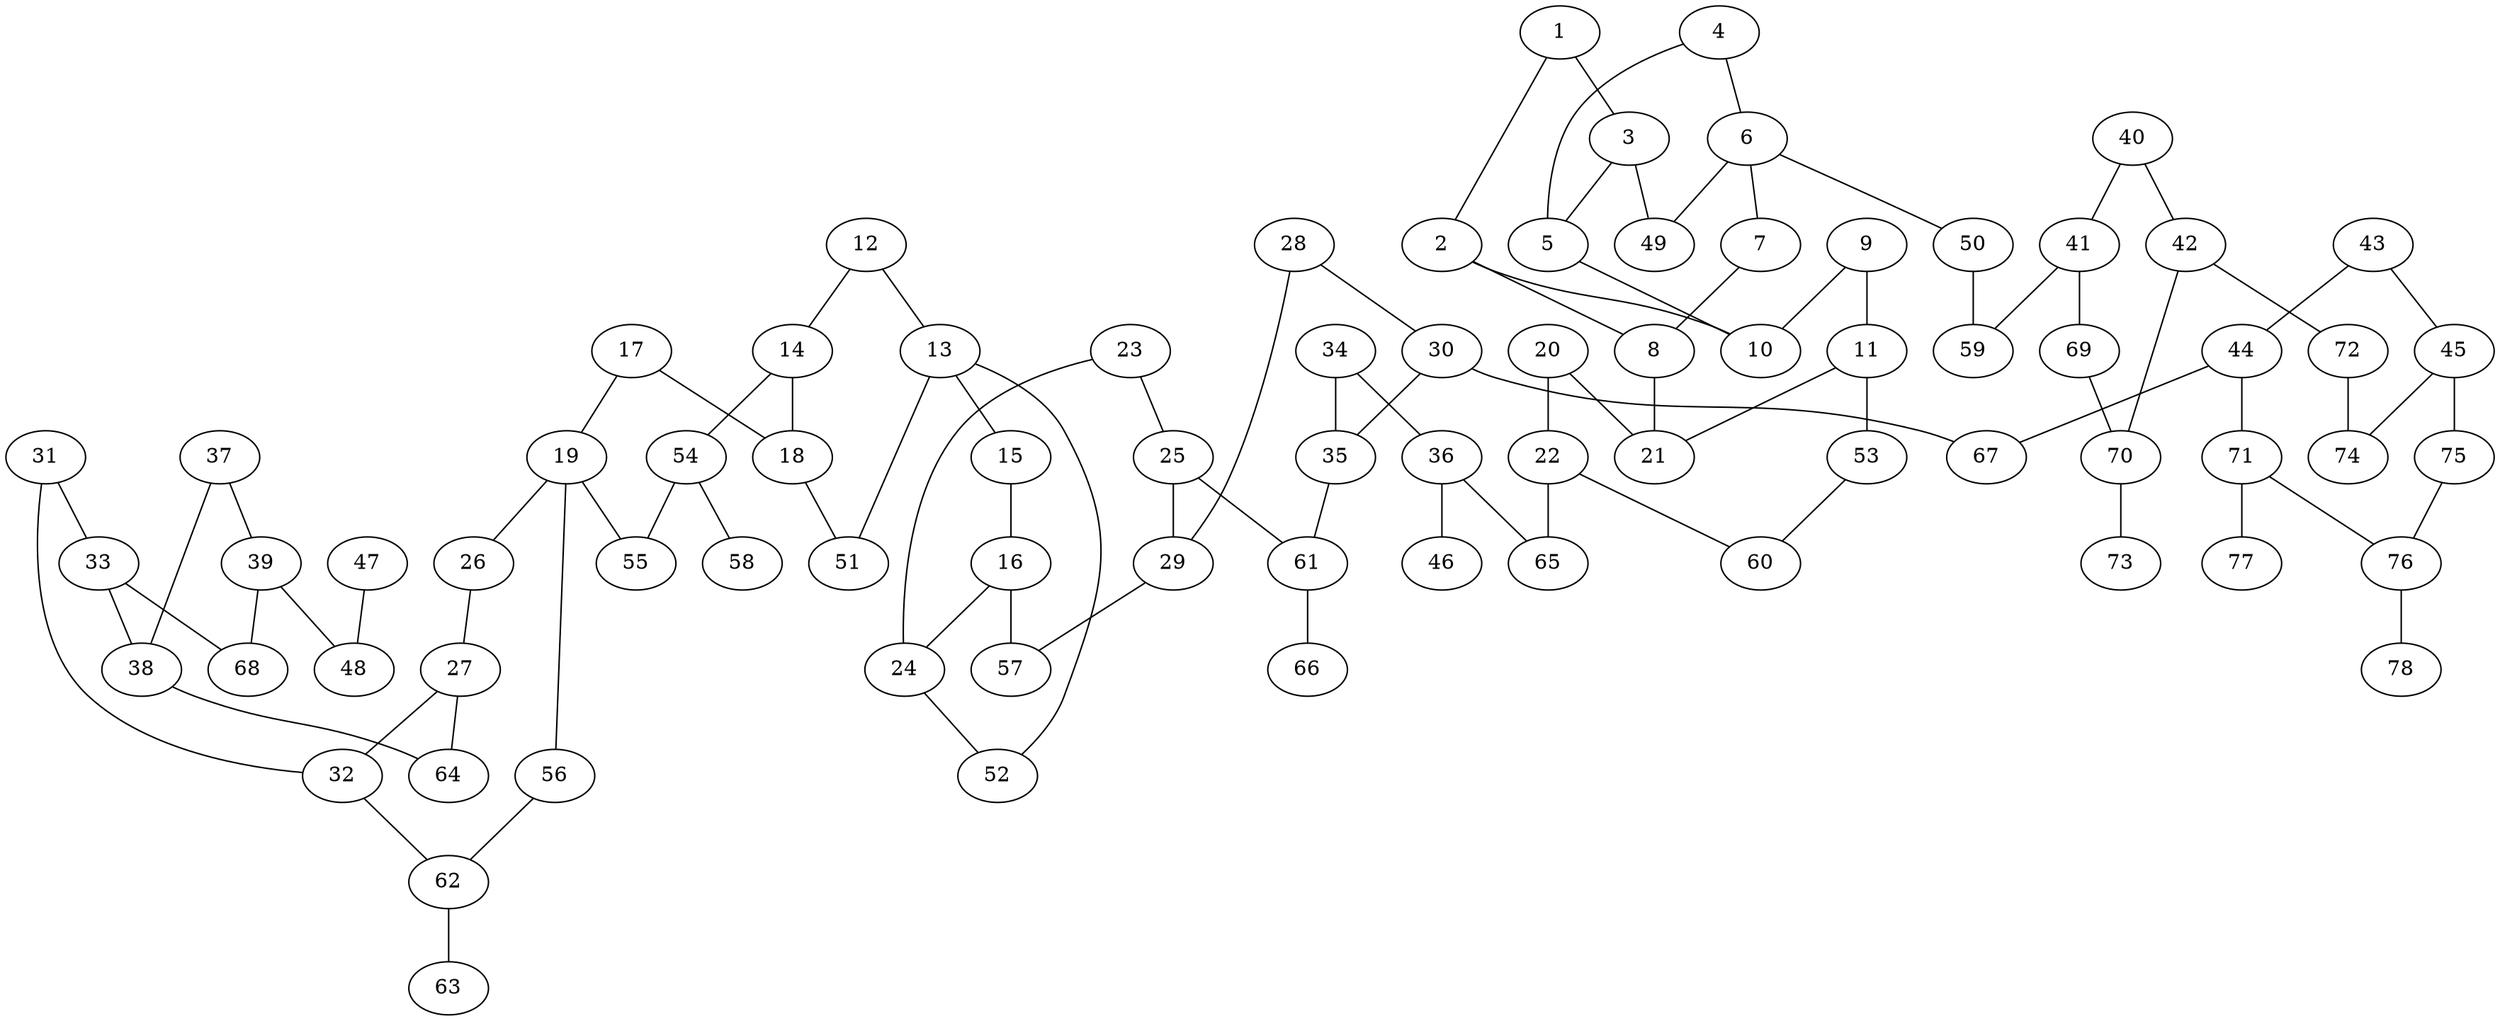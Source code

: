 graph {
1--2;
1--3;
4--5;
4--6;
7--8;
6--7;
9--10;
9--11;
12--13;
12--14;
13--15;
15--16;
17--18;
17--19;
20--21;
20--22;
23--24;
23--25;
19--26;
26--27;
28--29;
28--30;
31--32;
31--33;
34--35;
34--36;
37--38;
37--39;
40--41;
40--42;
43--44;
43--45;
36--46;
47--48;
5--10;
3--5;
2--10;
2--8;
3--49;
8--21;
6--49;
6--50;
11--21;
13--51;
13--52;
11--53;
14--18;
18--51;
14--54;
19--55;
19--56;
24--52;
16--24;
16--57;
54--55;
54--58;
50--59;
53--60;
25--29;
25--61;
29--57;
56--62;
32--62;
62--63;
27--32;
27--64;
22--60;
22--65;
35--61;
61--66;
41--59;
30--35;
38--64;
30--67;
33--38;
33--68;
36--65;
41--69;
44--67;
39--68;
39--48;
69--70;
44--71;
42--70;
42--72;
70--73;
72--74;
45--74;
45--75;
71--76;
71--77;
75--76;
76--78;
}
